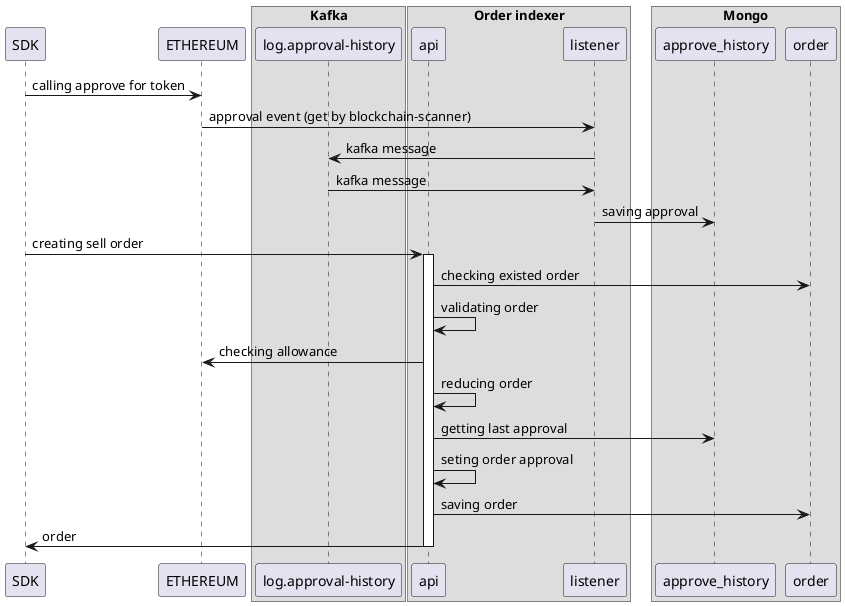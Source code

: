 @startuml

SDK -> ETHEREUM: calling approve for token
ETHEREUM -> listener: approval event (get by blockchain-scanner)
listener -> "log.approval-history" : kafka message
"log.approval-history" -> listener: kafka message
listener -> approve_history: saving approval
SDK -> api: creating sell order
activate api
api -> order: checking existed order
api -> api: validating order
api -> ETHEREUM: checking allowance
api -> api: reducing order
api -> approve_history: getting last approval
api -> api: seting order approval
api -> order: saving order
api -> SDK: order
deactivate api

box "Kafka"
participant "log.approval-history"
end box

box "Order indexer"
participant api
participant listener
end box

box "Mongo"
participant approve_history
participant order
end box

@enduml